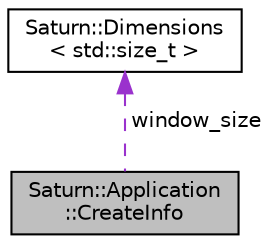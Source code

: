 digraph "Saturn::Application::CreateInfo"
{
  edge [fontname="Helvetica",fontsize="10",labelfontname="Helvetica",labelfontsize="10"];
  node [fontname="Helvetica",fontsize="10",shape=record];
  Node1 [label="Saturn::Application\l::CreateInfo",height=0.2,width=0.4,color="black", fillcolor="grey75", style="filled", fontcolor="black"];
  Node2 -> Node1 [dir="back",color="darkorchid3",fontsize="10",style="dashed",label=" window_size" ,fontname="Helvetica"];
  Node2 [label="Saturn::Dimensions\l\< std::size_t \>",height=0.2,width=0.4,color="black", fillcolor="white", style="filled",URL="$struct_saturn_1_1_dimensions.html"];
}
